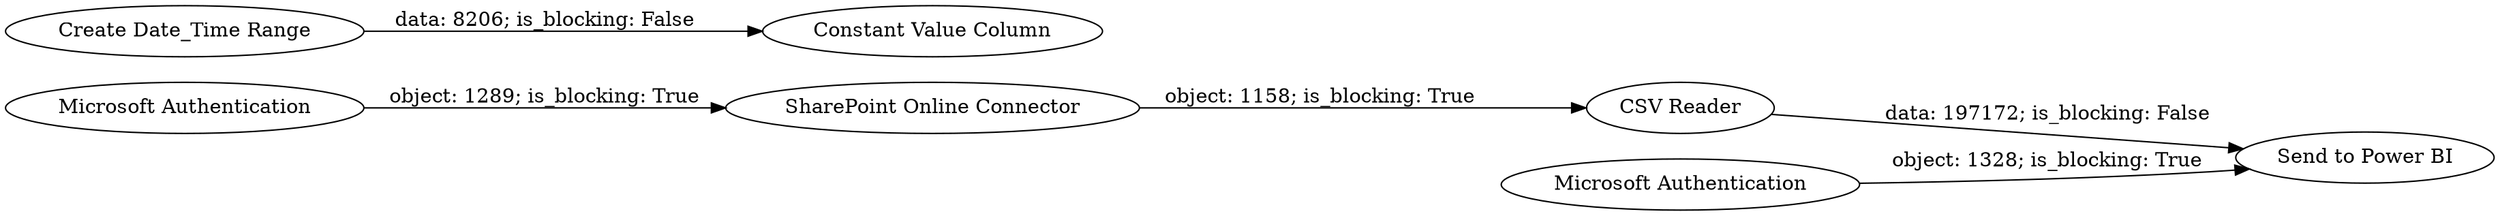 digraph {
	"3200642189078567016_1" [label="Microsoft Authentication"]
	"3200642189078567016_6" [label="CSV Reader"]
	"3200642189078567016_7" [label="Send to Power BI"]
	"3200642189078567016_8" [label="Microsoft Authentication"]
	"3200642189078567016_2" [label="SharePoint Online Connector"]
	"3200642189078567016_5" [label="Constant Value Column"]
	"3200642189078567016_4" [label="Create Date_Time Range"]
	"3200642189078567016_2" -> "3200642189078567016_6" [label="object: 1158; is_blocking: True"]
	"3200642189078567016_1" -> "3200642189078567016_2" [label="object: 1289; is_blocking: True"]
	"3200642189078567016_8" -> "3200642189078567016_7" [label="object: 1328; is_blocking: True"]
	"3200642189078567016_6" -> "3200642189078567016_7" [label="data: 197172; is_blocking: False"]
	"3200642189078567016_4" -> "3200642189078567016_5" [label="data: 8206; is_blocking: False"]
	rankdir=LR
}
